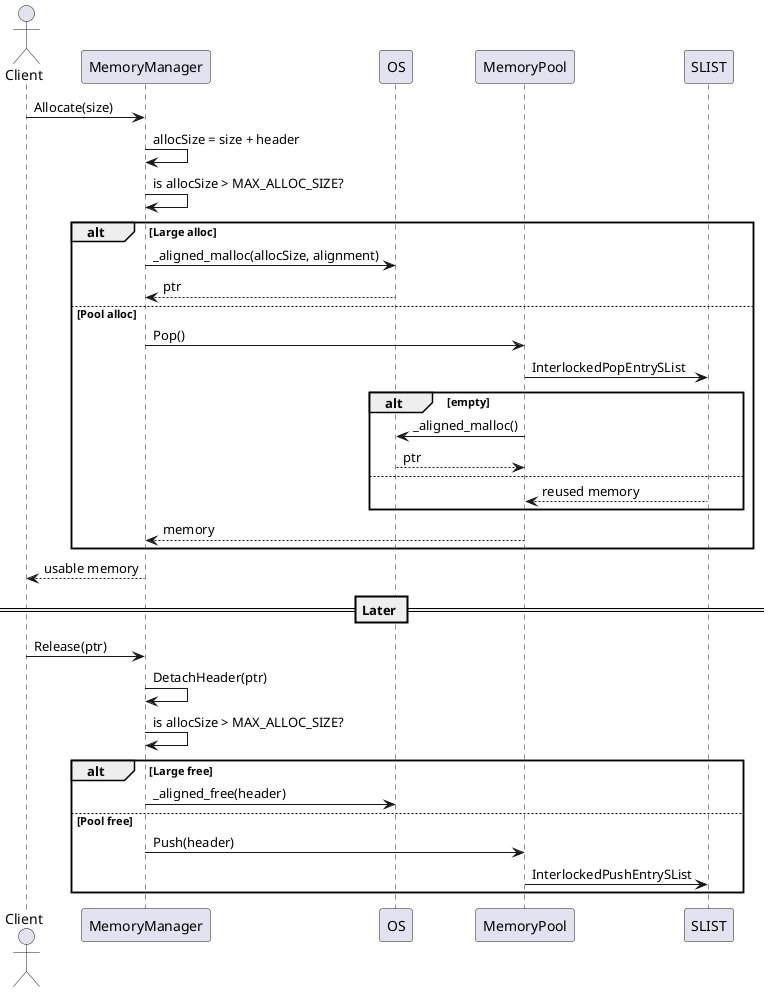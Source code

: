 @startuml
actor Client

Client -> MemoryManager : Allocate(size)
MemoryManager -> MemoryManager : allocSize = size + header
MemoryManager -> MemoryManager : is allocSize > MAX_ALLOC_SIZE?

alt Large alloc
    MemoryManager -> OS : _aligned_malloc(allocSize, alignment)
    OS --> MemoryManager : ptr
else Pool alloc
    MemoryManager -> MemoryPool : Pop()
    MemoryPool -> SLIST : InterlockedPopEntrySList
    alt empty
        MemoryPool -> OS : _aligned_malloc()
        OS --> MemoryPool : ptr
    else
        SLIST --> MemoryPool : reused memory
    end
    MemoryPool --> MemoryManager : memory
end
MemoryManager --> Client : usable memory

== Later ==

Client -> MemoryManager : Release(ptr)
MemoryManager -> MemoryManager : DetachHeader(ptr)
MemoryManager -> MemoryManager : is allocSize > MAX_ALLOC_SIZE?

alt Large free
    MemoryManager -> OS : _aligned_free(header)
else Pool free
    MemoryManager -> MemoryPool : Push(header)
    MemoryPool -> SLIST : InterlockedPushEntrySList
end

@enduml